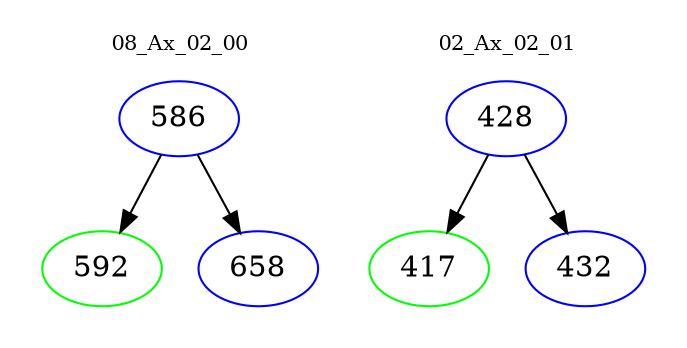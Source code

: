 digraph{
subgraph cluster_0 {
color = white
label = "08_Ax_02_00";
fontsize=10;
T0_586 [label="586", color="blue"]
T0_586 -> T0_592 [color="black"]
T0_592 [label="592", color="green"]
T0_586 -> T0_658 [color="black"]
T0_658 [label="658", color="blue"]
}
subgraph cluster_1 {
color = white
label = "02_Ax_02_01";
fontsize=10;
T1_428 [label="428", color="blue"]
T1_428 -> T1_417 [color="black"]
T1_417 [label="417", color="green"]
T1_428 -> T1_432 [color="black"]
T1_432 [label="432", color="blue"]
}
}
